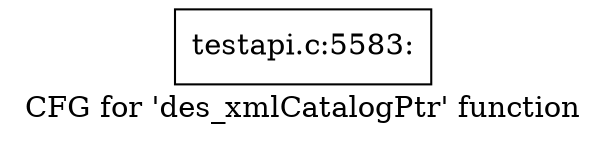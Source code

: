 digraph "CFG for 'des_xmlCatalogPtr' function" {
	label="CFG for 'des_xmlCatalogPtr' function";

	Node0x436ef90 [shape=record,label="{testapi.c:5583:}"];
}
